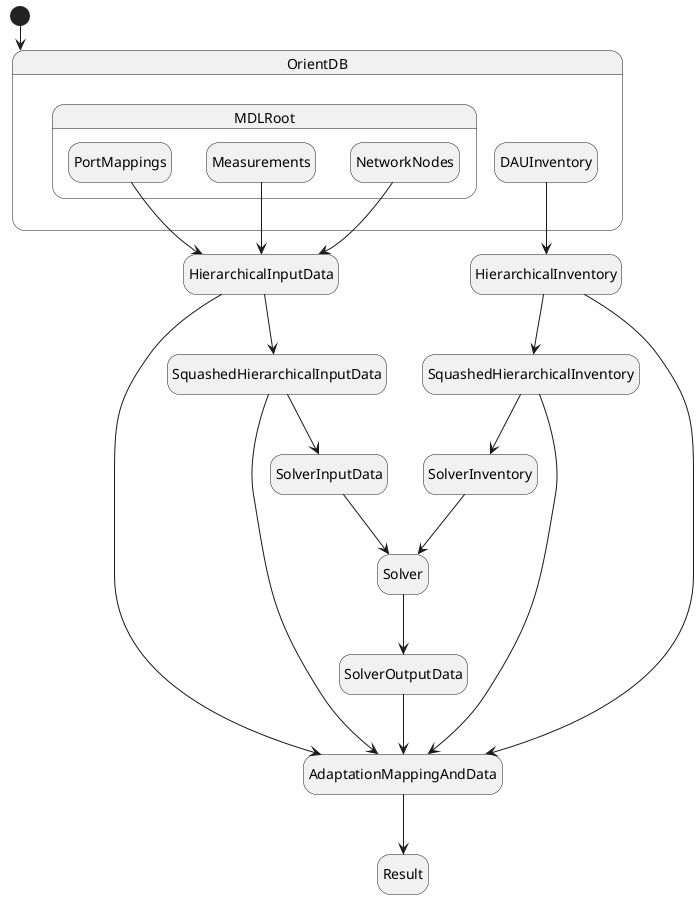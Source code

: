 @startuml

hide empty description

[*] -down-> OrientDB

state OrientDB {

    state MDLRoot {
        state NetworkNodes
        state Measurements
        state PortMappings
    }

    state DAUInventory
}

NetworkNodes -d-> HierarchicalInputData
Measurements -d-> HierarchicalInputData
PortMappings -d-> HierarchicalInputData

DAUInventory -d-> HierarchicalInventory

HierarchicalInputData -d-> SquashedHierarchicalInputData
HierarchicalInventory -d-> SquashedHierarchicalInventory

SquashedHierarchicalInputData -d-> SolverInputData

SquashedHierarchicalInventory -d-> SolverInventory

SolverInputData -d-> Solver

SolverInventory -d-> Solver

Solver -d-> SolverOutputData

SolverOutputData -d-> AdaptationMappingAndData
SquashedHierarchicalInputData -d-> AdaptationMappingAndData
SquashedHierarchicalInventory -d-> AdaptationMappingAndData
HierarchicalInputData -d-> AdaptationMappingAndData
HierarchicalInventory -d-> AdaptationMappingAndData

AdaptationMappingAndData -d-> Result

@enduml